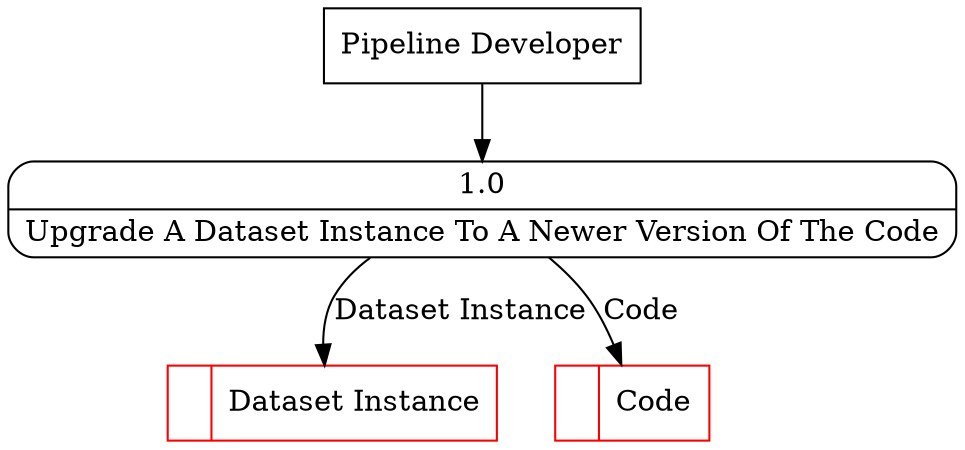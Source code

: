 digraph dfd2{ 
node[shape=record]
200 [label="<f0>  |<f1> Dataset Instance " color=red];
201 [label="<f0>  |<f1> Code " color=red];
202 [label="Pipeline Developer" shape=box];
203 [label="{<f0> 1.0|<f1> Upgrade A Dataset Instance To A Newer Version Of The Code }" shape=Mrecord];
202 -> 203
203 -> 200 [label="Dataset Instance"]
203 -> 201 [label="Code"]
}
